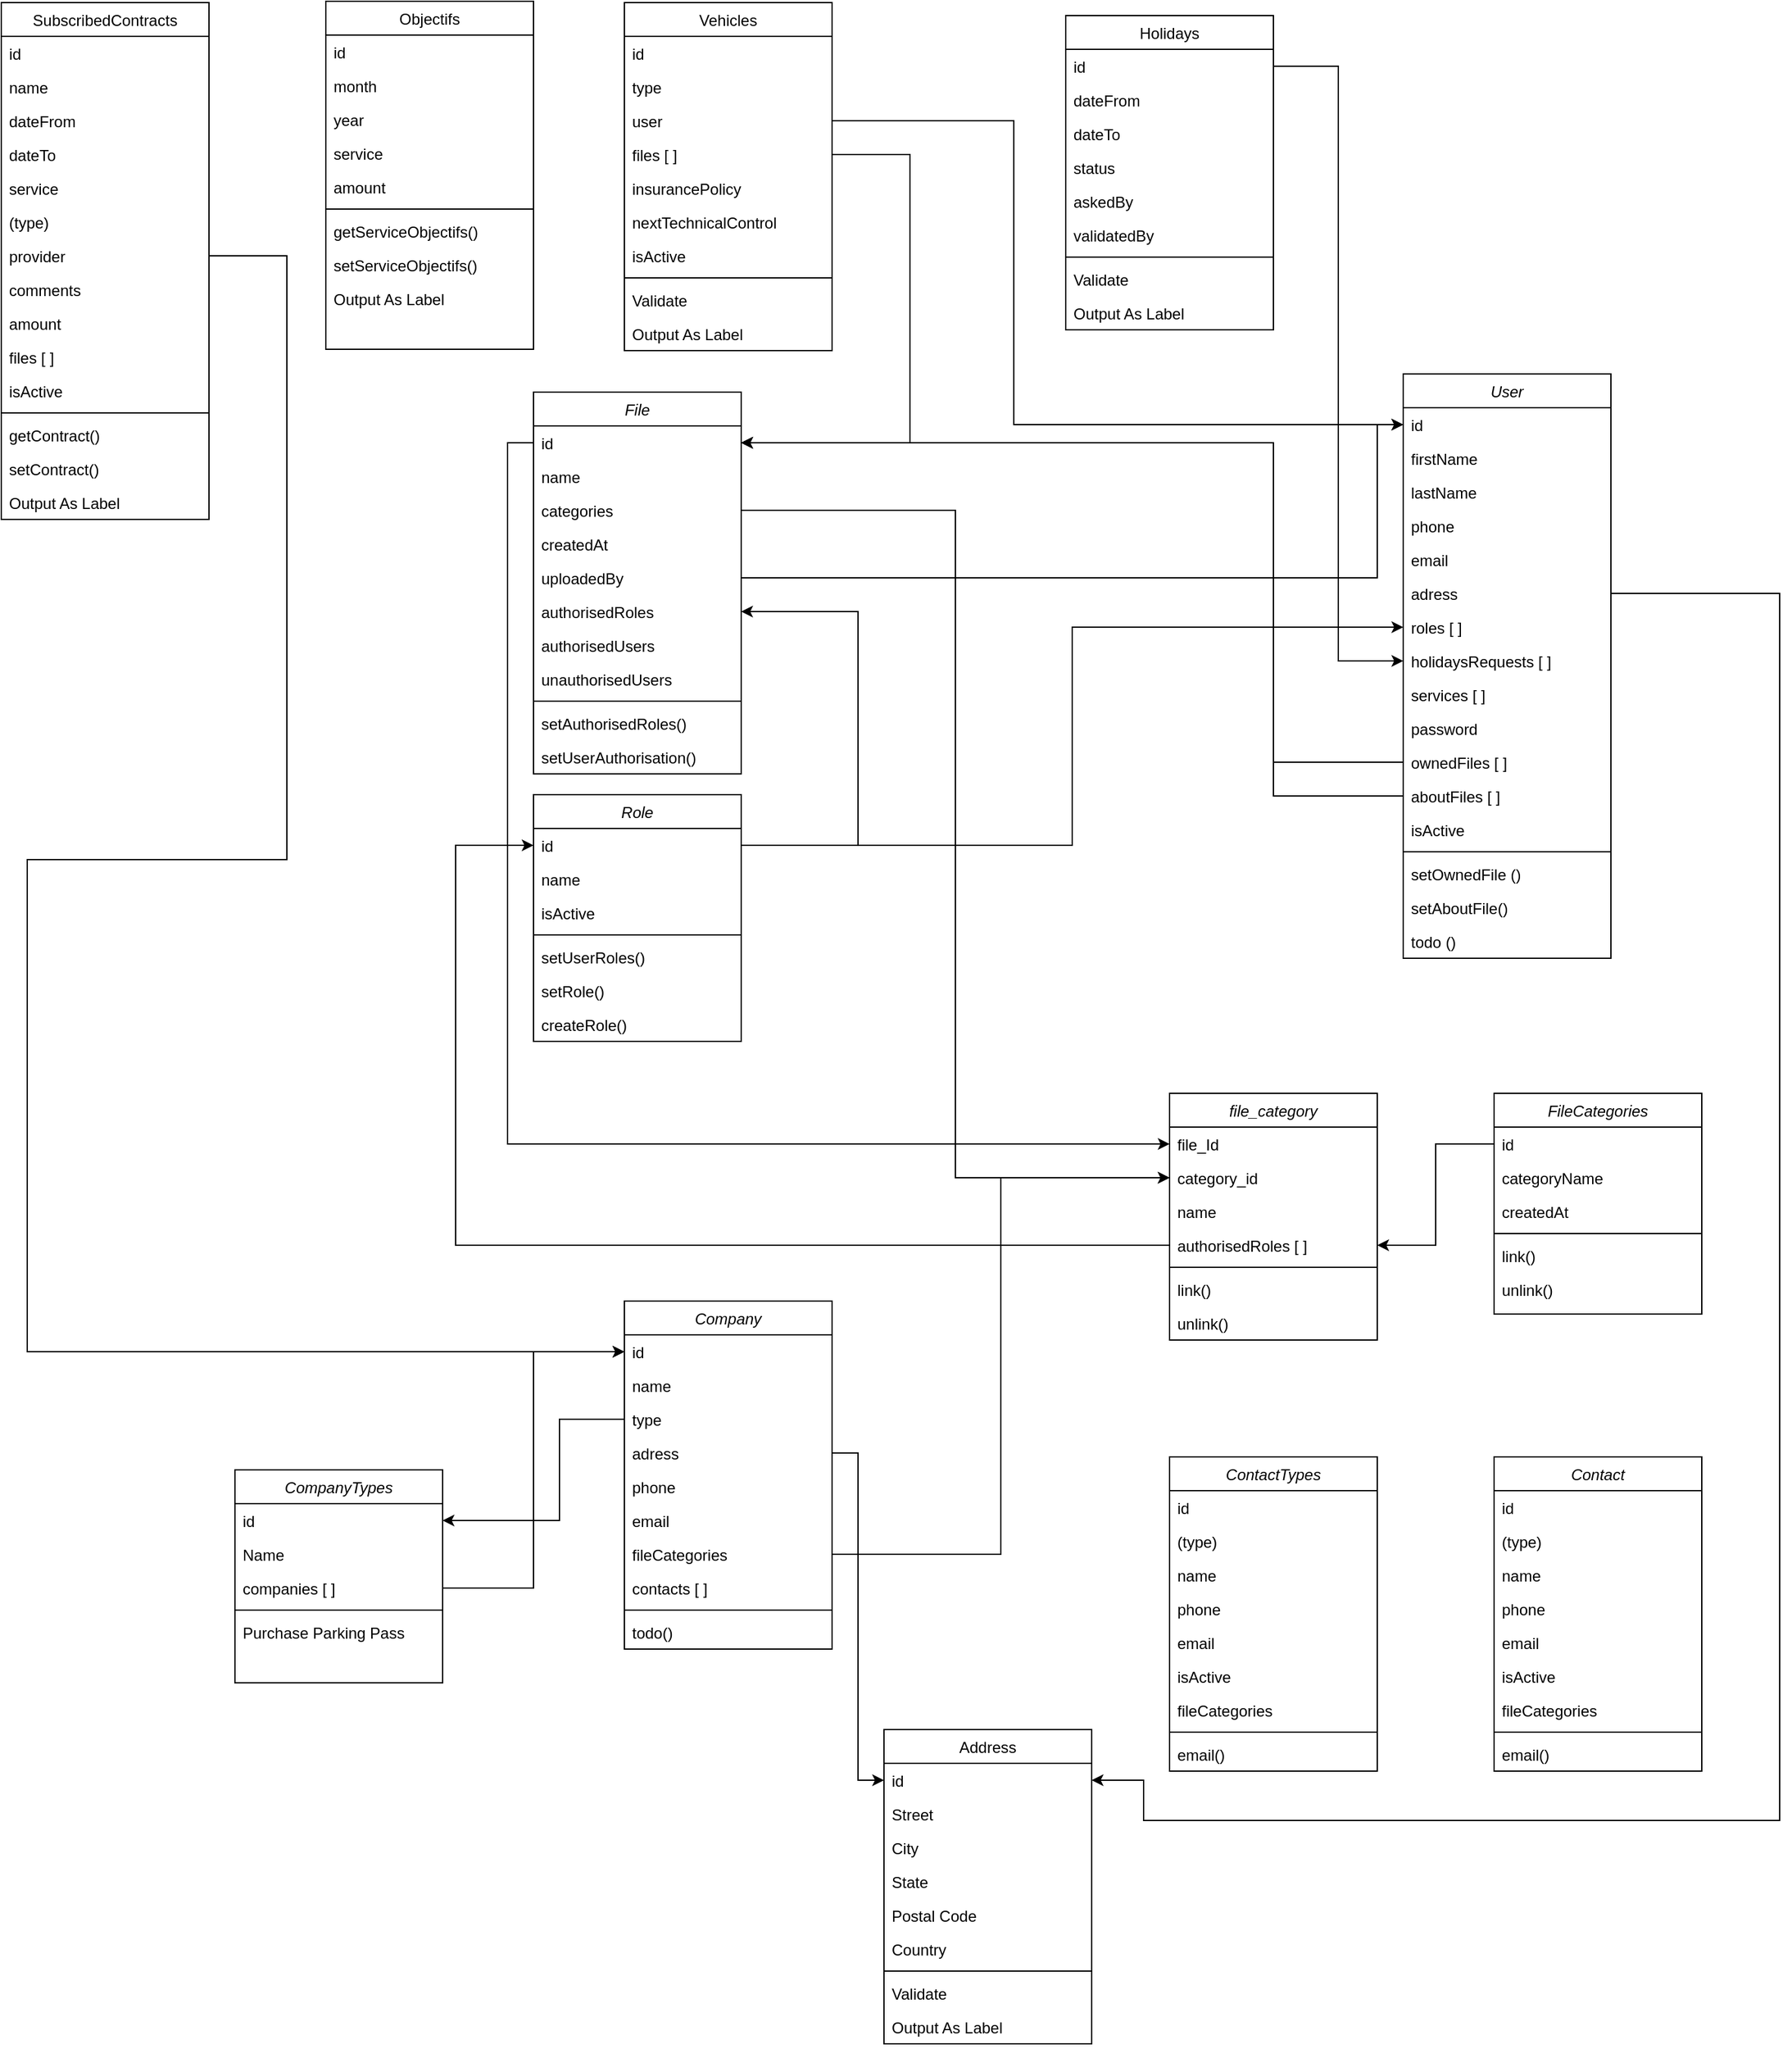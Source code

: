 <mxfile version="22.0.7" type="github">
  <diagram id="C5RBs43oDa-KdzZeNtuy" name="Page-1">
    <mxGraphModel dx="3055" dy="1691" grid="1" gridSize="10" guides="1" tooltips="1" connect="1" arrows="1" fold="1" page="1" pageScale="1" pageWidth="1169" pageHeight="827" math="0" shadow="0">
      <root>
        <mxCell id="WIyWlLk6GJQsqaUBKTNV-0" />
        <mxCell id="WIyWlLk6GJQsqaUBKTNV-1" parent="WIyWlLk6GJQsqaUBKTNV-0" />
        <mxCell id="zkfFHV4jXpPFQw0GAbJ--0" value="User" style="swimlane;fontStyle=2;align=center;verticalAlign=top;childLayout=stackLayout;horizontal=1;startSize=26;horizontalStack=0;resizeParent=1;resizeLast=0;collapsible=1;marginBottom=0;rounded=0;shadow=0;strokeWidth=1;" parent="WIyWlLk6GJQsqaUBKTNV-1" vertex="1">
          <mxGeometry x="400" y="-86" width="160" height="450" as="geometry">
            <mxRectangle x="30" y="80" width="160" height="26" as="alternateBounds" />
          </mxGeometry>
        </mxCell>
        <mxCell id="zkfFHV4jXpPFQw0GAbJ--1" value="id" style="text;align=left;verticalAlign=top;spacingLeft=4;spacingRight=4;overflow=hidden;rotatable=0;points=[[0,0.5],[1,0.5]];portConstraint=eastwest;" parent="zkfFHV4jXpPFQw0GAbJ--0" vertex="1">
          <mxGeometry y="26" width="160" height="26" as="geometry" />
        </mxCell>
        <mxCell id="bt6HWWb-2NyYvYoBP2f3-14" value="firstName" style="text;align=left;verticalAlign=top;spacingLeft=4;spacingRight=4;overflow=hidden;rotatable=0;points=[[0,0.5],[1,0.5]];portConstraint=eastwest;" vertex="1" parent="zkfFHV4jXpPFQw0GAbJ--0">
          <mxGeometry y="52" width="160" height="26" as="geometry" />
        </mxCell>
        <mxCell id="bt6HWWb-2NyYvYoBP2f3-2" value="lastName" style="text;align=left;verticalAlign=top;spacingLeft=4;spacingRight=4;overflow=hidden;rotatable=0;points=[[0,0.5],[1,0.5]];portConstraint=eastwest;" vertex="1" parent="zkfFHV4jXpPFQw0GAbJ--0">
          <mxGeometry y="78" width="160" height="26" as="geometry" />
        </mxCell>
        <mxCell id="zkfFHV4jXpPFQw0GAbJ--2" value="phone" style="text;align=left;verticalAlign=top;spacingLeft=4;spacingRight=4;overflow=hidden;rotatable=0;points=[[0,0.5],[1,0.5]];portConstraint=eastwest;rounded=0;shadow=0;html=0;" parent="zkfFHV4jXpPFQw0GAbJ--0" vertex="1">
          <mxGeometry y="104" width="160" height="26" as="geometry" />
        </mxCell>
        <mxCell id="zkfFHV4jXpPFQw0GAbJ--3" value="email" style="text;align=left;verticalAlign=top;spacingLeft=4;spacingRight=4;overflow=hidden;rotatable=0;points=[[0,0.5],[1,0.5]];portConstraint=eastwest;rounded=0;shadow=0;html=0;" parent="zkfFHV4jXpPFQw0GAbJ--0" vertex="1">
          <mxGeometry y="130" width="160" height="26" as="geometry" />
        </mxCell>
        <mxCell id="bt6HWWb-2NyYvYoBP2f3-5" value="adress" style="text;align=left;verticalAlign=top;spacingLeft=4;spacingRight=4;overflow=hidden;rotatable=0;points=[[0,0.5],[1,0.5]];portConstraint=eastwest;rounded=0;shadow=0;html=0;" vertex="1" parent="zkfFHV4jXpPFQw0GAbJ--0">
          <mxGeometry y="156" width="160" height="26" as="geometry" />
        </mxCell>
        <mxCell id="bt6HWWb-2NyYvYoBP2f3-1" value="roles [ ]" style="text;align=left;verticalAlign=top;spacingLeft=4;spacingRight=4;overflow=hidden;rotatable=0;points=[[0,0.5],[1,0.5]];portConstraint=eastwest;rounded=0;shadow=0;html=0;" vertex="1" parent="zkfFHV4jXpPFQw0GAbJ--0">
          <mxGeometry y="182" width="160" height="26" as="geometry" />
        </mxCell>
        <mxCell id="bt6HWWb-2NyYvYoBP2f3-41" value="holidaysRequests [ ]" style="text;align=left;verticalAlign=top;spacingLeft=4;spacingRight=4;overflow=hidden;rotatable=0;points=[[0,0.5],[1,0.5]];portConstraint=eastwest;rounded=0;shadow=0;html=0;" vertex="1" parent="zkfFHV4jXpPFQw0GAbJ--0">
          <mxGeometry y="208" width="160" height="26" as="geometry" />
        </mxCell>
        <mxCell id="bt6HWWb-2NyYvYoBP2f3-8" value="services [ ]" style="text;align=left;verticalAlign=top;spacingLeft=4;spacingRight=4;overflow=hidden;rotatable=0;points=[[0,0.5],[1,0.5]];portConstraint=eastwest;rounded=0;shadow=0;html=0;" vertex="1" parent="zkfFHV4jXpPFQw0GAbJ--0">
          <mxGeometry y="234" width="160" height="26" as="geometry" />
        </mxCell>
        <mxCell id="bt6HWWb-2NyYvYoBP2f3-3" value="password" style="text;align=left;verticalAlign=top;spacingLeft=4;spacingRight=4;overflow=hidden;rotatable=0;points=[[0,0.5],[1,0.5]];portConstraint=eastwest;rounded=0;shadow=0;html=0;" vertex="1" parent="zkfFHV4jXpPFQw0GAbJ--0">
          <mxGeometry y="260" width="160" height="26" as="geometry" />
        </mxCell>
        <mxCell id="bt6HWWb-2NyYvYoBP2f3-4" value="ownedFiles [ ]" style="text;align=left;verticalAlign=top;spacingLeft=4;spacingRight=4;overflow=hidden;rotatable=0;points=[[0,0.5],[1,0.5]];portConstraint=eastwest;rounded=0;shadow=0;html=0;" vertex="1" parent="zkfFHV4jXpPFQw0GAbJ--0">
          <mxGeometry y="286" width="160" height="26" as="geometry" />
        </mxCell>
        <mxCell id="bt6HWWb-2NyYvYoBP2f3-58" value="aboutFiles [ ]" style="text;align=left;verticalAlign=top;spacingLeft=4;spacingRight=4;overflow=hidden;rotatable=0;points=[[0,0.5],[1,0.5]];portConstraint=eastwest;rounded=0;shadow=0;html=0;" vertex="1" parent="zkfFHV4jXpPFQw0GAbJ--0">
          <mxGeometry y="312" width="160" height="26" as="geometry" />
        </mxCell>
        <mxCell id="bt6HWWb-2NyYvYoBP2f3-6" value="isActive" style="text;align=left;verticalAlign=top;spacingLeft=4;spacingRight=4;overflow=hidden;rotatable=0;points=[[0,0.5],[1,0.5]];portConstraint=eastwest;rounded=0;shadow=0;html=0;" vertex="1" parent="zkfFHV4jXpPFQw0GAbJ--0">
          <mxGeometry y="338" width="160" height="26" as="geometry" />
        </mxCell>
        <mxCell id="zkfFHV4jXpPFQw0GAbJ--4" value="" style="line;html=1;strokeWidth=1;align=left;verticalAlign=middle;spacingTop=-1;spacingLeft=3;spacingRight=3;rotatable=0;labelPosition=right;points=[];portConstraint=eastwest;" parent="zkfFHV4jXpPFQw0GAbJ--0" vertex="1">
          <mxGeometry y="364" width="160" height="8" as="geometry" />
        </mxCell>
        <mxCell id="zkfFHV4jXpPFQw0GAbJ--5" value="setOwnedFile ()" style="text;align=left;verticalAlign=top;spacingLeft=4;spacingRight=4;overflow=hidden;rotatable=0;points=[[0,0.5],[1,0.5]];portConstraint=eastwest;" parent="zkfFHV4jXpPFQw0GAbJ--0" vertex="1">
          <mxGeometry y="372" width="160" height="26" as="geometry" />
        </mxCell>
        <mxCell id="bt6HWWb-2NyYvYoBP2f3-61" value="setAboutFile()" style="text;align=left;verticalAlign=top;spacingLeft=4;spacingRight=4;overflow=hidden;rotatable=0;points=[[0,0.5],[1,0.5]];portConstraint=eastwest;" vertex="1" parent="zkfFHV4jXpPFQw0GAbJ--0">
          <mxGeometry y="398" width="160" height="26" as="geometry" />
        </mxCell>
        <mxCell id="bt6HWWb-2NyYvYoBP2f3-60" value="todo ()" style="text;align=left;verticalAlign=top;spacingLeft=4;spacingRight=4;overflow=hidden;rotatable=0;points=[[0,0.5],[1,0.5]];portConstraint=eastwest;" vertex="1" parent="zkfFHV4jXpPFQw0GAbJ--0">
          <mxGeometry y="424" width="160" height="26" as="geometry" />
        </mxCell>
        <mxCell id="zkfFHV4jXpPFQw0GAbJ--17" value="Address" style="swimlane;fontStyle=0;align=center;verticalAlign=top;childLayout=stackLayout;horizontal=1;startSize=26;horizontalStack=0;resizeParent=1;resizeLast=0;collapsible=1;marginBottom=0;rounded=0;shadow=0;strokeWidth=1;" parent="WIyWlLk6GJQsqaUBKTNV-1" vertex="1">
          <mxGeometry y="958" width="160" height="242" as="geometry">
            <mxRectangle x="550" y="140" width="160" height="26" as="alternateBounds" />
          </mxGeometry>
        </mxCell>
        <mxCell id="zkfFHV4jXpPFQw0GAbJ--18" value="id" style="text;align=left;verticalAlign=top;spacingLeft=4;spacingRight=4;overflow=hidden;rotatable=0;points=[[0,0.5],[1,0.5]];portConstraint=eastwest;" parent="zkfFHV4jXpPFQw0GAbJ--17" vertex="1">
          <mxGeometry y="26" width="160" height="26" as="geometry" />
        </mxCell>
        <mxCell id="bt6HWWb-2NyYvYoBP2f3-122" value="Street" style="text;align=left;verticalAlign=top;spacingLeft=4;spacingRight=4;overflow=hidden;rotatable=0;points=[[0,0.5],[1,0.5]];portConstraint=eastwest;" vertex="1" parent="zkfFHV4jXpPFQw0GAbJ--17">
          <mxGeometry y="52" width="160" height="26" as="geometry" />
        </mxCell>
        <mxCell id="zkfFHV4jXpPFQw0GAbJ--19" value="City" style="text;align=left;verticalAlign=top;spacingLeft=4;spacingRight=4;overflow=hidden;rotatable=0;points=[[0,0.5],[1,0.5]];portConstraint=eastwest;rounded=0;shadow=0;html=0;" parent="zkfFHV4jXpPFQw0GAbJ--17" vertex="1">
          <mxGeometry y="78" width="160" height="26" as="geometry" />
        </mxCell>
        <mxCell id="zkfFHV4jXpPFQw0GAbJ--20" value="State" style="text;align=left;verticalAlign=top;spacingLeft=4;spacingRight=4;overflow=hidden;rotatable=0;points=[[0,0.5],[1,0.5]];portConstraint=eastwest;rounded=0;shadow=0;html=0;" parent="zkfFHV4jXpPFQw0GAbJ--17" vertex="1">
          <mxGeometry y="104" width="160" height="26" as="geometry" />
        </mxCell>
        <mxCell id="zkfFHV4jXpPFQw0GAbJ--21" value="Postal Code" style="text;align=left;verticalAlign=top;spacingLeft=4;spacingRight=4;overflow=hidden;rotatable=0;points=[[0,0.5],[1,0.5]];portConstraint=eastwest;rounded=0;shadow=0;html=0;" parent="zkfFHV4jXpPFQw0GAbJ--17" vertex="1">
          <mxGeometry y="130" width="160" height="26" as="geometry" />
        </mxCell>
        <mxCell id="zkfFHV4jXpPFQw0GAbJ--22" value="Country" style="text;align=left;verticalAlign=top;spacingLeft=4;spacingRight=4;overflow=hidden;rotatable=0;points=[[0,0.5],[1,0.5]];portConstraint=eastwest;rounded=0;shadow=0;html=0;" parent="zkfFHV4jXpPFQw0GAbJ--17" vertex="1">
          <mxGeometry y="156" width="160" height="26" as="geometry" />
        </mxCell>
        <mxCell id="zkfFHV4jXpPFQw0GAbJ--23" value="" style="line;html=1;strokeWidth=1;align=left;verticalAlign=middle;spacingTop=-1;spacingLeft=3;spacingRight=3;rotatable=0;labelPosition=right;points=[];portConstraint=eastwest;" parent="zkfFHV4jXpPFQw0GAbJ--17" vertex="1">
          <mxGeometry y="182" width="160" height="8" as="geometry" />
        </mxCell>
        <mxCell id="zkfFHV4jXpPFQw0GAbJ--24" value="Validate" style="text;align=left;verticalAlign=top;spacingLeft=4;spacingRight=4;overflow=hidden;rotatable=0;points=[[0,0.5],[1,0.5]];portConstraint=eastwest;" parent="zkfFHV4jXpPFQw0GAbJ--17" vertex="1">
          <mxGeometry y="190" width="160" height="26" as="geometry" />
        </mxCell>
        <mxCell id="zkfFHV4jXpPFQw0GAbJ--25" value="Output As Label" style="text;align=left;verticalAlign=top;spacingLeft=4;spacingRight=4;overflow=hidden;rotatable=0;points=[[0,0.5],[1,0.5]];portConstraint=eastwest;" parent="zkfFHV4jXpPFQw0GAbJ--17" vertex="1">
          <mxGeometry y="216" width="160" height="26" as="geometry" />
        </mxCell>
        <mxCell id="psPxqdlFrtn40TjkbbIO-0" value="Contact" style="swimlane;fontStyle=2;align=center;verticalAlign=top;childLayout=stackLayout;horizontal=1;startSize=26;horizontalStack=0;resizeParent=1;resizeLast=0;collapsible=1;marginBottom=0;rounded=0;shadow=0;strokeWidth=1;" parent="WIyWlLk6GJQsqaUBKTNV-1" vertex="1">
          <mxGeometry x="470" y="748" width="160" height="242" as="geometry">
            <mxRectangle x="230" y="140" width="160" height="26" as="alternateBounds" />
          </mxGeometry>
        </mxCell>
        <mxCell id="bt6HWWb-2NyYvYoBP2f3-28" value="id" style="text;align=left;verticalAlign=top;spacingLeft=4;spacingRight=4;overflow=hidden;rotatable=0;points=[[0,0.5],[1,0.5]];portConstraint=eastwest;" vertex="1" parent="psPxqdlFrtn40TjkbbIO-0">
          <mxGeometry y="26" width="160" height="26" as="geometry" />
        </mxCell>
        <mxCell id="bt6HWWb-2NyYvYoBP2f3-26" value="(type)" style="text;align=left;verticalAlign=top;spacingLeft=4;spacingRight=4;overflow=hidden;rotatable=0;points=[[0,0.5],[1,0.5]];portConstraint=eastwest;" vertex="1" parent="psPxqdlFrtn40TjkbbIO-0">
          <mxGeometry y="52" width="160" height="26" as="geometry" />
        </mxCell>
        <mxCell id="psPxqdlFrtn40TjkbbIO-1" value="name" style="text;align=left;verticalAlign=top;spacingLeft=4;spacingRight=4;overflow=hidden;rotatable=0;points=[[0,0.5],[1,0.5]];portConstraint=eastwest;" parent="psPxqdlFrtn40TjkbbIO-0" vertex="1">
          <mxGeometry y="78" width="160" height="26" as="geometry" />
        </mxCell>
        <mxCell id="psPxqdlFrtn40TjkbbIO-2" value="phone" style="text;align=left;verticalAlign=top;spacingLeft=4;spacingRight=4;overflow=hidden;rotatable=0;points=[[0,0.5],[1,0.5]];portConstraint=eastwest;rounded=0;shadow=0;html=0;" parent="psPxqdlFrtn40TjkbbIO-0" vertex="1">
          <mxGeometry y="104" width="160" height="26" as="geometry" />
        </mxCell>
        <mxCell id="psPxqdlFrtn40TjkbbIO-3" value="email" style="text;align=left;verticalAlign=top;spacingLeft=4;spacingRight=4;overflow=hidden;rotatable=0;points=[[0,0.5],[1,0.5]];portConstraint=eastwest;rounded=0;shadow=0;html=0;" parent="psPxqdlFrtn40TjkbbIO-0" vertex="1">
          <mxGeometry y="130" width="160" height="26" as="geometry" />
        </mxCell>
        <mxCell id="bt6HWWb-2NyYvYoBP2f3-27" value="isActive" style="text;align=left;verticalAlign=top;spacingLeft=4;spacingRight=4;overflow=hidden;rotatable=0;points=[[0,0.5],[1,0.5]];portConstraint=eastwest;rounded=0;shadow=0;html=0;" vertex="1" parent="psPxqdlFrtn40TjkbbIO-0">
          <mxGeometry y="156" width="160" height="26" as="geometry" />
        </mxCell>
        <mxCell id="bt6HWWb-2NyYvYoBP2f3-31" value="fileCategories" style="text;align=left;verticalAlign=top;spacingLeft=4;spacingRight=4;overflow=hidden;rotatable=0;points=[[0,0.5],[1,0.5]];portConstraint=eastwest;rounded=0;shadow=0;html=0;" vertex="1" parent="psPxqdlFrtn40TjkbbIO-0">
          <mxGeometry y="182" width="160" height="26" as="geometry" />
        </mxCell>
        <mxCell id="psPxqdlFrtn40TjkbbIO-4" value="" style="line;html=1;strokeWidth=1;align=left;verticalAlign=middle;spacingTop=-1;spacingLeft=3;spacingRight=3;rotatable=0;labelPosition=right;points=[];portConstraint=eastwest;" parent="psPxqdlFrtn40TjkbbIO-0" vertex="1">
          <mxGeometry y="208" width="160" height="8" as="geometry" />
        </mxCell>
        <mxCell id="psPxqdlFrtn40TjkbbIO-5" value="email()" style="text;align=left;verticalAlign=top;spacingLeft=4;spacingRight=4;overflow=hidden;rotatable=0;points=[[0,0.5],[1,0.5]];portConstraint=eastwest;" parent="psPxqdlFrtn40TjkbbIO-0" vertex="1">
          <mxGeometry y="216" width="160" height="26" as="geometry" />
        </mxCell>
        <mxCell id="psPxqdlFrtn40TjkbbIO-6" value="Company" style="swimlane;fontStyle=2;align=center;verticalAlign=top;childLayout=stackLayout;horizontal=1;startSize=26;horizontalStack=0;resizeParent=1;resizeLast=0;collapsible=1;marginBottom=0;rounded=0;shadow=0;strokeWidth=1;" parent="WIyWlLk6GJQsqaUBKTNV-1" vertex="1">
          <mxGeometry x="-200" y="628" width="160" height="268" as="geometry">
            <mxRectangle x="230" y="140" width="160" height="26" as="alternateBounds" />
          </mxGeometry>
        </mxCell>
        <mxCell id="psPxqdlFrtn40TjkbbIO-7" value="id" style="text;align=left;verticalAlign=top;spacingLeft=4;spacingRight=4;overflow=hidden;rotatable=0;points=[[0,0.5],[1,0.5]];portConstraint=eastwest;" parent="psPxqdlFrtn40TjkbbIO-6" vertex="1">
          <mxGeometry y="26" width="160" height="26" as="geometry" />
        </mxCell>
        <mxCell id="psPxqdlFrtn40TjkbbIO-19" value="name" style="text;align=left;verticalAlign=top;spacingLeft=4;spacingRight=4;overflow=hidden;rotatable=0;points=[[0,0.5],[1,0.5]];portConstraint=eastwest;" parent="psPxqdlFrtn40TjkbbIO-6" vertex="1">
          <mxGeometry y="52" width="160" height="26" as="geometry" />
        </mxCell>
        <mxCell id="psPxqdlFrtn40TjkbbIO-18" value="type" style="text;align=left;verticalAlign=top;spacingLeft=4;spacingRight=4;overflow=hidden;rotatable=0;points=[[0,0.5],[1,0.5]];portConstraint=eastwest;" parent="psPxqdlFrtn40TjkbbIO-6" vertex="1">
          <mxGeometry y="78" width="160" height="26" as="geometry" />
        </mxCell>
        <mxCell id="bt6HWWb-2NyYvYoBP2f3-29" value="adress" style="text;align=left;verticalAlign=top;spacingLeft=4;spacingRight=4;overflow=hidden;rotatable=0;points=[[0,0.5],[1,0.5]];portConstraint=eastwest;rounded=0;shadow=0;html=0;" vertex="1" parent="psPxqdlFrtn40TjkbbIO-6">
          <mxGeometry y="104" width="160" height="26" as="geometry" />
        </mxCell>
        <mxCell id="psPxqdlFrtn40TjkbbIO-8" value="phone" style="text;align=left;verticalAlign=top;spacingLeft=4;spacingRight=4;overflow=hidden;rotatable=0;points=[[0,0.5],[1,0.5]];portConstraint=eastwest;rounded=0;shadow=0;html=0;" parent="psPxqdlFrtn40TjkbbIO-6" vertex="1">
          <mxGeometry y="130" width="160" height="26" as="geometry" />
        </mxCell>
        <mxCell id="bt6HWWb-2NyYvYoBP2f3-120" value="email" style="text;align=left;verticalAlign=top;spacingLeft=4;spacingRight=4;overflow=hidden;rotatable=0;points=[[0,0.5],[1,0.5]];portConstraint=eastwest;rounded=0;shadow=0;html=0;" vertex="1" parent="psPxqdlFrtn40TjkbbIO-6">
          <mxGeometry y="156" width="160" height="26" as="geometry" />
        </mxCell>
        <mxCell id="bt6HWWb-2NyYvYoBP2f3-25" value="fileCategories" style="text;align=left;verticalAlign=top;spacingLeft=4;spacingRight=4;overflow=hidden;rotatable=0;points=[[0,0.5],[1,0.5]];portConstraint=eastwest;rounded=0;shadow=0;html=0;" vertex="1" parent="psPxqdlFrtn40TjkbbIO-6">
          <mxGeometry y="182" width="160" height="26" as="geometry" />
        </mxCell>
        <mxCell id="psPxqdlFrtn40TjkbbIO-9" value="contacts [ ]" style="text;align=left;verticalAlign=top;spacingLeft=4;spacingRight=4;overflow=hidden;rotatable=0;points=[[0,0.5],[1,0.5]];portConstraint=eastwest;rounded=0;shadow=0;html=0;" parent="psPxqdlFrtn40TjkbbIO-6" vertex="1">
          <mxGeometry y="208" width="160" height="26" as="geometry" />
        </mxCell>
        <mxCell id="psPxqdlFrtn40TjkbbIO-10" value="" style="line;html=1;strokeWidth=1;align=left;verticalAlign=middle;spacingTop=-1;spacingLeft=3;spacingRight=3;rotatable=0;labelPosition=right;points=[];portConstraint=eastwest;" parent="psPxqdlFrtn40TjkbbIO-6" vertex="1">
          <mxGeometry y="234" width="160" height="8" as="geometry" />
        </mxCell>
        <mxCell id="psPxqdlFrtn40TjkbbIO-11" value="todo()" style="text;align=left;verticalAlign=top;spacingLeft=4;spacingRight=4;overflow=hidden;rotatable=0;points=[[0,0.5],[1,0.5]];portConstraint=eastwest;" parent="psPxqdlFrtn40TjkbbIO-6" vertex="1">
          <mxGeometry y="242" width="160" height="26" as="geometry" />
        </mxCell>
        <mxCell id="psPxqdlFrtn40TjkbbIO-12" value="CompanyTypes" style="swimlane;fontStyle=2;align=center;verticalAlign=top;childLayout=stackLayout;horizontal=1;startSize=26;horizontalStack=0;resizeParent=1;resizeLast=0;collapsible=1;marginBottom=0;rounded=0;shadow=0;strokeWidth=1;" parent="WIyWlLk6GJQsqaUBKTNV-1" vertex="1">
          <mxGeometry x="-500" y="758" width="160" height="164" as="geometry">
            <mxRectangle x="230" y="140" width="160" height="26" as="alternateBounds" />
          </mxGeometry>
        </mxCell>
        <mxCell id="psPxqdlFrtn40TjkbbIO-20" value="id" style="text;align=left;verticalAlign=top;spacingLeft=4;spacingRight=4;overflow=hidden;rotatable=0;points=[[0,0.5],[1,0.5]];portConstraint=eastwest;" parent="psPxqdlFrtn40TjkbbIO-12" vertex="1">
          <mxGeometry y="26" width="160" height="26" as="geometry" />
        </mxCell>
        <mxCell id="psPxqdlFrtn40TjkbbIO-13" value="Name" style="text;align=left;verticalAlign=top;spacingLeft=4;spacingRight=4;overflow=hidden;rotatable=0;points=[[0,0.5],[1,0.5]];portConstraint=eastwest;" parent="psPxqdlFrtn40TjkbbIO-12" vertex="1">
          <mxGeometry y="52" width="160" height="26" as="geometry" />
        </mxCell>
        <mxCell id="psPxqdlFrtn40TjkbbIO-14" value="companies [ ]" style="text;align=left;verticalAlign=top;spacingLeft=4;spacingRight=4;overflow=hidden;rotatable=0;points=[[0,0.5],[1,0.5]];portConstraint=eastwest;rounded=0;shadow=0;html=0;" parent="psPxqdlFrtn40TjkbbIO-12" vertex="1">
          <mxGeometry y="78" width="160" height="26" as="geometry" />
        </mxCell>
        <mxCell id="psPxqdlFrtn40TjkbbIO-16" value="" style="line;html=1;strokeWidth=1;align=left;verticalAlign=middle;spacingTop=-1;spacingLeft=3;spacingRight=3;rotatable=0;labelPosition=right;points=[];portConstraint=eastwest;" parent="psPxqdlFrtn40TjkbbIO-12" vertex="1">
          <mxGeometry y="104" width="160" height="8" as="geometry" />
        </mxCell>
        <mxCell id="psPxqdlFrtn40TjkbbIO-17" value="Purchase Parking Pass" style="text;align=left;verticalAlign=top;spacingLeft=4;spacingRight=4;overflow=hidden;rotatable=0;points=[[0,0.5],[1,0.5]];portConstraint=eastwest;" parent="psPxqdlFrtn40TjkbbIO-12" vertex="1">
          <mxGeometry y="112" width="160" height="26" as="geometry" />
        </mxCell>
        <mxCell id="psPxqdlFrtn40TjkbbIO-22" value="File" style="swimlane;fontStyle=2;align=center;verticalAlign=top;childLayout=stackLayout;horizontal=1;startSize=26;horizontalStack=0;resizeParent=1;resizeLast=0;collapsible=1;marginBottom=0;rounded=0;shadow=0;strokeWidth=1;" parent="WIyWlLk6GJQsqaUBKTNV-1" vertex="1">
          <mxGeometry x="-270" y="-72" width="160" height="294" as="geometry">
            <mxRectangle x="230" y="140" width="160" height="26" as="alternateBounds" />
          </mxGeometry>
        </mxCell>
        <mxCell id="psPxqdlFrtn40TjkbbIO-23" value="id" style="text;align=left;verticalAlign=top;spacingLeft=4;spacingRight=4;overflow=hidden;rotatable=0;points=[[0,0.5],[1,0.5]];portConstraint=eastwest;" parent="psPxqdlFrtn40TjkbbIO-22" vertex="1">
          <mxGeometry y="26" width="160" height="26" as="geometry" />
        </mxCell>
        <mxCell id="psPxqdlFrtn40TjkbbIO-28" value="name" style="text;align=left;verticalAlign=top;spacingLeft=4;spacingRight=4;overflow=hidden;rotatable=0;points=[[0,0.5],[1,0.5]];portConstraint=eastwest;" parent="psPxqdlFrtn40TjkbbIO-22" vertex="1">
          <mxGeometry y="52" width="160" height="26" as="geometry" />
        </mxCell>
        <mxCell id="psPxqdlFrtn40TjkbbIO-24" value="categories" style="text;align=left;verticalAlign=top;spacingLeft=4;spacingRight=4;overflow=hidden;rotatable=0;points=[[0,0.5],[1,0.5]];portConstraint=eastwest;rounded=0;shadow=0;html=0;" parent="psPxqdlFrtn40TjkbbIO-22" vertex="1">
          <mxGeometry y="78" width="160" height="26" as="geometry" />
        </mxCell>
        <mxCell id="psPxqdlFrtn40TjkbbIO-29" value="createdAt" style="text;align=left;verticalAlign=top;spacingLeft=4;spacingRight=4;overflow=hidden;rotatable=0;points=[[0,0.5],[1,0.5]];portConstraint=eastwest;rounded=0;shadow=0;html=0;" parent="psPxqdlFrtn40TjkbbIO-22" vertex="1">
          <mxGeometry y="104" width="160" height="26" as="geometry" />
        </mxCell>
        <mxCell id="psPxqdlFrtn40TjkbbIO-25" value="uploadedBy" style="text;align=left;verticalAlign=top;spacingLeft=4;spacingRight=4;overflow=hidden;rotatable=0;points=[[0,0.5],[1,0.5]];portConstraint=eastwest;rounded=0;shadow=0;html=0;" parent="psPxqdlFrtn40TjkbbIO-22" vertex="1">
          <mxGeometry y="130" width="160" height="26" as="geometry" />
        </mxCell>
        <mxCell id="bt6HWWb-2NyYvYoBP2f3-0" value="authorisedRoles" style="text;align=left;verticalAlign=top;spacingLeft=4;spacingRight=4;overflow=hidden;rotatable=0;points=[[0,0.5],[1,0.5]];portConstraint=eastwest;rounded=0;shadow=0;html=0;" vertex="1" parent="psPxqdlFrtn40TjkbbIO-22">
          <mxGeometry y="156" width="160" height="26" as="geometry" />
        </mxCell>
        <mxCell id="bt6HWWb-2NyYvYoBP2f3-7" value="authorisedUsers" style="text;align=left;verticalAlign=top;spacingLeft=4;spacingRight=4;overflow=hidden;rotatable=0;points=[[0,0.5],[1,0.5]];portConstraint=eastwest;rounded=0;shadow=0;html=0;" vertex="1" parent="psPxqdlFrtn40TjkbbIO-22">
          <mxGeometry y="182" width="160" height="26" as="geometry" />
        </mxCell>
        <mxCell id="bt6HWWb-2NyYvYoBP2f3-102" value="unauthorisedUsers" style="text;align=left;verticalAlign=top;spacingLeft=4;spacingRight=4;overflow=hidden;rotatable=0;points=[[0,0.5],[1,0.5]];portConstraint=eastwest;rounded=0;shadow=0;html=0;" vertex="1" parent="psPxqdlFrtn40TjkbbIO-22">
          <mxGeometry y="208" width="160" height="26" as="geometry" />
        </mxCell>
        <mxCell id="psPxqdlFrtn40TjkbbIO-26" value="" style="line;html=1;strokeWidth=1;align=left;verticalAlign=middle;spacingTop=-1;spacingLeft=3;spacingRight=3;rotatable=0;labelPosition=right;points=[];portConstraint=eastwest;" parent="psPxqdlFrtn40TjkbbIO-22" vertex="1">
          <mxGeometry y="234" width="160" height="8" as="geometry" />
        </mxCell>
        <mxCell id="bt6HWWb-2NyYvYoBP2f3-44" value="setAuthorisedRoles()" style="text;align=left;verticalAlign=top;spacingLeft=4;spacingRight=4;overflow=hidden;rotatable=0;points=[[0,0.5],[1,0.5]];portConstraint=eastwest;" vertex="1" parent="psPxqdlFrtn40TjkbbIO-22">
          <mxGeometry y="242" width="160" height="26" as="geometry" />
        </mxCell>
        <mxCell id="bt6HWWb-2NyYvYoBP2f3-119" value="setUserAuthorisation()" style="text;align=left;verticalAlign=top;spacingLeft=4;spacingRight=4;overflow=hidden;rotatable=0;points=[[0,0.5],[1,0.5]];portConstraint=eastwest;" vertex="1" parent="psPxqdlFrtn40TjkbbIO-22">
          <mxGeometry y="268" width="160" height="26" as="geometry" />
        </mxCell>
        <mxCell id="psPxqdlFrtn40TjkbbIO-30" value="FileCategories" style="swimlane;fontStyle=2;align=center;verticalAlign=top;childLayout=stackLayout;horizontal=1;startSize=26;horizontalStack=0;resizeParent=1;resizeLast=0;collapsible=1;marginBottom=0;rounded=0;shadow=0;strokeWidth=1;" parent="WIyWlLk6GJQsqaUBKTNV-1" vertex="1">
          <mxGeometry x="470" y="468" width="160" height="170" as="geometry">
            <mxRectangle x="230" y="140" width="160" height="26" as="alternateBounds" />
          </mxGeometry>
        </mxCell>
        <mxCell id="psPxqdlFrtn40TjkbbIO-31" value="id" style="text;align=left;verticalAlign=top;spacingLeft=4;spacingRight=4;overflow=hidden;rotatable=0;points=[[0,0.5],[1,0.5]];portConstraint=eastwest;" parent="psPxqdlFrtn40TjkbbIO-30" vertex="1">
          <mxGeometry y="26" width="160" height="26" as="geometry" />
        </mxCell>
        <mxCell id="psPxqdlFrtn40TjkbbIO-32" value="categoryName" style="text;align=left;verticalAlign=top;spacingLeft=4;spacingRight=4;overflow=hidden;rotatable=0;points=[[0,0.5],[1,0.5]];portConstraint=eastwest;" parent="psPxqdlFrtn40TjkbbIO-30" vertex="1">
          <mxGeometry y="52" width="160" height="26" as="geometry" />
        </mxCell>
        <mxCell id="psPxqdlFrtn40TjkbbIO-34" value="createdAt" style="text;align=left;verticalAlign=top;spacingLeft=4;spacingRight=4;overflow=hidden;rotatable=0;points=[[0,0.5],[1,0.5]];portConstraint=eastwest;rounded=0;shadow=0;html=0;" parent="psPxqdlFrtn40TjkbbIO-30" vertex="1">
          <mxGeometry y="78" width="160" height="26" as="geometry" />
        </mxCell>
        <mxCell id="psPxqdlFrtn40TjkbbIO-36" value="" style="line;html=1;strokeWidth=1;align=left;verticalAlign=middle;spacingTop=-1;spacingLeft=3;spacingRight=3;rotatable=0;labelPosition=right;points=[];portConstraint=eastwest;" parent="psPxqdlFrtn40TjkbbIO-30" vertex="1">
          <mxGeometry y="104" width="160" height="8" as="geometry" />
        </mxCell>
        <mxCell id="bt6HWWb-2NyYvYoBP2f3-130" value="link()" style="text;align=left;verticalAlign=top;spacingLeft=4;spacingRight=4;overflow=hidden;rotatable=0;points=[[0,0.5],[1,0.5]];portConstraint=eastwest;" vertex="1" parent="psPxqdlFrtn40TjkbbIO-30">
          <mxGeometry y="112" width="160" height="26" as="geometry" />
        </mxCell>
        <mxCell id="bt6HWWb-2NyYvYoBP2f3-131" value="unlink()" style="text;align=left;verticalAlign=top;spacingLeft=4;spacingRight=4;overflow=hidden;rotatable=0;points=[[0,0.5],[1,0.5]];portConstraint=eastwest;" vertex="1" parent="psPxqdlFrtn40TjkbbIO-30">
          <mxGeometry y="138" width="160" height="26" as="geometry" />
        </mxCell>
        <mxCell id="psPxqdlFrtn40TjkbbIO-38" value="file_category" style="swimlane;fontStyle=2;align=center;verticalAlign=top;childLayout=stackLayout;horizontal=1;startSize=26;horizontalStack=0;resizeParent=1;resizeLast=0;collapsible=1;marginBottom=0;rounded=0;shadow=0;strokeWidth=1;" parent="WIyWlLk6GJQsqaUBKTNV-1" vertex="1">
          <mxGeometry x="220" y="468" width="160" height="190" as="geometry">
            <mxRectangle x="230" y="140" width="160" height="26" as="alternateBounds" />
          </mxGeometry>
        </mxCell>
        <mxCell id="psPxqdlFrtn40TjkbbIO-39" value="file_Id" style="text;align=left;verticalAlign=top;spacingLeft=4;spacingRight=4;overflow=hidden;rotatable=0;points=[[0,0.5],[1,0.5]];portConstraint=eastwest;" parent="psPxqdlFrtn40TjkbbIO-38" vertex="1">
          <mxGeometry y="26" width="160" height="26" as="geometry" />
        </mxCell>
        <mxCell id="bt6HWWb-2NyYvYoBP2f3-132" value="category_id" style="text;align=left;verticalAlign=top;spacingLeft=4;spacingRight=4;overflow=hidden;rotatable=0;points=[[0,0.5],[1,0.5]];portConstraint=eastwest;" vertex="1" parent="psPxqdlFrtn40TjkbbIO-38">
          <mxGeometry y="52" width="160" height="26" as="geometry" />
        </mxCell>
        <mxCell id="bt6HWWb-2NyYvYoBP2f3-133" value="name" style="text;align=left;verticalAlign=top;spacingLeft=4;spacingRight=4;overflow=hidden;rotatable=0;points=[[0,0.5],[1,0.5]];portConstraint=eastwest;" vertex="1" parent="psPxqdlFrtn40TjkbbIO-38">
          <mxGeometry y="78" width="160" height="26" as="geometry" />
        </mxCell>
        <mxCell id="psPxqdlFrtn40TjkbbIO-40" value="authorisedRoles [ ]" style="text;align=left;verticalAlign=top;spacingLeft=4;spacingRight=4;overflow=hidden;rotatable=0;points=[[0,0.5],[1,0.5]];portConstraint=eastwest;" parent="psPxqdlFrtn40TjkbbIO-38" vertex="1">
          <mxGeometry y="104" width="160" height="26" as="geometry" />
        </mxCell>
        <mxCell id="psPxqdlFrtn40TjkbbIO-44" value="" style="line;html=1;strokeWidth=1;align=left;verticalAlign=middle;spacingTop=-1;spacingLeft=3;spacingRight=3;rotatable=0;labelPosition=right;points=[];portConstraint=eastwest;" parent="psPxqdlFrtn40TjkbbIO-38" vertex="1">
          <mxGeometry y="130" width="160" height="8" as="geometry" />
        </mxCell>
        <mxCell id="psPxqdlFrtn40TjkbbIO-45" value="link()" style="text;align=left;verticalAlign=top;spacingLeft=4;spacingRight=4;overflow=hidden;rotatable=0;points=[[0,0.5],[1,0.5]];portConstraint=eastwest;" parent="psPxqdlFrtn40TjkbbIO-38" vertex="1">
          <mxGeometry y="138" width="160" height="26" as="geometry" />
        </mxCell>
        <mxCell id="psPxqdlFrtn40TjkbbIO-46" value="unlink()" style="text;align=left;verticalAlign=top;spacingLeft=4;spacingRight=4;overflow=hidden;rotatable=0;points=[[0,0.5],[1,0.5]];portConstraint=eastwest;" parent="psPxqdlFrtn40TjkbbIO-38" vertex="1">
          <mxGeometry y="164" width="160" height="26" as="geometry" />
        </mxCell>
        <mxCell id="bt6HWWb-2NyYvYoBP2f3-17" style="edgeStyle=orthogonalEdgeStyle;rounded=0;orthogonalLoop=1;jettySize=auto;html=1;entryX=1;entryY=0.5;entryDx=0;entryDy=0;" edge="1" parent="WIyWlLk6GJQsqaUBKTNV-1" source="bt6HWWb-2NyYvYoBP2f3-4" target="psPxqdlFrtn40TjkbbIO-23">
          <mxGeometry relative="1" as="geometry">
            <Array as="points">
              <mxPoint x="300" y="213" />
              <mxPoint x="300" y="-33" />
            </Array>
          </mxGeometry>
        </mxCell>
        <mxCell id="bt6HWWb-2NyYvYoBP2f3-18" style="edgeStyle=orthogonalEdgeStyle;rounded=0;orthogonalLoop=1;jettySize=auto;html=1;exitX=0;exitY=0.5;exitDx=0;exitDy=0;entryX=1;entryY=0.5;entryDx=0;entryDy=0;" edge="1" parent="WIyWlLk6GJQsqaUBKTNV-1" source="psPxqdlFrtn40TjkbbIO-31" target="psPxqdlFrtn40TjkbbIO-40">
          <mxGeometry relative="1" as="geometry" />
        </mxCell>
        <mxCell id="bt6HWWb-2NyYvYoBP2f3-19" style="edgeStyle=orthogonalEdgeStyle;rounded=0;orthogonalLoop=1;jettySize=auto;html=1;exitX=0;exitY=0.5;exitDx=0;exitDy=0;entryX=0;entryY=0.5;entryDx=0;entryDy=0;" edge="1" parent="WIyWlLk6GJQsqaUBKTNV-1" source="psPxqdlFrtn40TjkbbIO-23" target="psPxqdlFrtn40TjkbbIO-39">
          <mxGeometry relative="1" as="geometry" />
        </mxCell>
        <mxCell id="bt6HWWb-2NyYvYoBP2f3-32" value="Holidays" style="swimlane;fontStyle=0;align=center;verticalAlign=top;childLayout=stackLayout;horizontal=1;startSize=26;horizontalStack=0;resizeParent=1;resizeLast=0;collapsible=1;marginBottom=0;rounded=0;shadow=0;strokeWidth=1;" vertex="1" parent="WIyWlLk6GJQsqaUBKTNV-1">
          <mxGeometry x="140" y="-362" width="160" height="242" as="geometry">
            <mxRectangle x="550" y="140" width="160" height="26" as="alternateBounds" />
          </mxGeometry>
        </mxCell>
        <mxCell id="bt6HWWb-2NyYvYoBP2f3-33" value="id" style="text;align=left;verticalAlign=top;spacingLeft=4;spacingRight=4;overflow=hidden;rotatable=0;points=[[0,0.5],[1,0.5]];portConstraint=eastwest;" vertex="1" parent="bt6HWWb-2NyYvYoBP2f3-32">
          <mxGeometry y="26" width="160" height="26" as="geometry" />
        </mxCell>
        <mxCell id="bt6HWWb-2NyYvYoBP2f3-34" value="dateFrom" style="text;align=left;verticalAlign=top;spacingLeft=4;spacingRight=4;overflow=hidden;rotatable=0;points=[[0,0.5],[1,0.5]];portConstraint=eastwest;rounded=0;shadow=0;html=0;" vertex="1" parent="bt6HWWb-2NyYvYoBP2f3-32">
          <mxGeometry y="52" width="160" height="26" as="geometry" />
        </mxCell>
        <mxCell id="bt6HWWb-2NyYvYoBP2f3-35" value="dateTo" style="text;align=left;verticalAlign=top;spacingLeft=4;spacingRight=4;overflow=hidden;rotatable=0;points=[[0,0.5],[1,0.5]];portConstraint=eastwest;rounded=0;shadow=0;html=0;" vertex="1" parent="bt6HWWb-2NyYvYoBP2f3-32">
          <mxGeometry y="78" width="160" height="26" as="geometry" />
        </mxCell>
        <mxCell id="bt6HWWb-2NyYvYoBP2f3-36" value="status" style="text;align=left;verticalAlign=top;spacingLeft=4;spacingRight=4;overflow=hidden;rotatable=0;points=[[0,0.5],[1,0.5]];portConstraint=eastwest;rounded=0;shadow=0;html=0;" vertex="1" parent="bt6HWWb-2NyYvYoBP2f3-32">
          <mxGeometry y="104" width="160" height="26" as="geometry" />
        </mxCell>
        <mxCell id="bt6HWWb-2NyYvYoBP2f3-42" value="askedBy" style="text;align=left;verticalAlign=top;spacingLeft=4;spacingRight=4;overflow=hidden;rotatable=0;points=[[0,0.5],[1,0.5]];portConstraint=eastwest;rounded=0;shadow=0;html=0;" vertex="1" parent="bt6HWWb-2NyYvYoBP2f3-32">
          <mxGeometry y="130" width="160" height="26" as="geometry" />
        </mxCell>
        <mxCell id="bt6HWWb-2NyYvYoBP2f3-37" value="validatedBy" style="text;align=left;verticalAlign=top;spacingLeft=4;spacingRight=4;overflow=hidden;rotatable=0;points=[[0,0.5],[1,0.5]];portConstraint=eastwest;rounded=0;shadow=0;html=0;" vertex="1" parent="bt6HWWb-2NyYvYoBP2f3-32">
          <mxGeometry y="156" width="160" height="26" as="geometry" />
        </mxCell>
        <mxCell id="bt6HWWb-2NyYvYoBP2f3-38" value="" style="line;html=1;strokeWidth=1;align=left;verticalAlign=middle;spacingTop=-1;spacingLeft=3;spacingRight=3;rotatable=0;labelPosition=right;points=[];portConstraint=eastwest;" vertex="1" parent="bt6HWWb-2NyYvYoBP2f3-32">
          <mxGeometry y="182" width="160" height="8" as="geometry" />
        </mxCell>
        <mxCell id="bt6HWWb-2NyYvYoBP2f3-39" value="Validate" style="text;align=left;verticalAlign=top;spacingLeft=4;spacingRight=4;overflow=hidden;rotatable=0;points=[[0,0.5],[1,0.5]];portConstraint=eastwest;" vertex="1" parent="bt6HWWb-2NyYvYoBP2f3-32">
          <mxGeometry y="190" width="160" height="26" as="geometry" />
        </mxCell>
        <mxCell id="bt6HWWb-2NyYvYoBP2f3-40" value="Output As Label" style="text;align=left;verticalAlign=top;spacingLeft=4;spacingRight=4;overflow=hidden;rotatable=0;points=[[0,0.5],[1,0.5]];portConstraint=eastwest;" vertex="1" parent="bt6HWWb-2NyYvYoBP2f3-32">
          <mxGeometry y="216" width="160" height="26" as="geometry" />
        </mxCell>
        <mxCell id="bt6HWWb-2NyYvYoBP2f3-43" style="edgeStyle=orthogonalEdgeStyle;rounded=0;orthogonalLoop=1;jettySize=auto;html=1;entryX=0;entryY=0.5;entryDx=0;entryDy=0;" edge="1" parent="WIyWlLk6GJQsqaUBKTNV-1" source="bt6HWWb-2NyYvYoBP2f3-33" target="bt6HWWb-2NyYvYoBP2f3-41">
          <mxGeometry relative="1" as="geometry" />
        </mxCell>
        <mxCell id="bt6HWWb-2NyYvYoBP2f3-45" value="Vehicles" style="swimlane;fontStyle=0;align=center;verticalAlign=top;childLayout=stackLayout;horizontal=1;startSize=26;horizontalStack=0;resizeParent=1;resizeLast=0;collapsible=1;marginBottom=0;rounded=0;shadow=0;strokeWidth=1;" vertex="1" parent="WIyWlLk6GJQsqaUBKTNV-1">
          <mxGeometry x="-200" y="-372" width="160" height="268" as="geometry">
            <mxRectangle x="550" y="140" width="160" height="26" as="alternateBounds" />
          </mxGeometry>
        </mxCell>
        <mxCell id="bt6HWWb-2NyYvYoBP2f3-46" value="id" style="text;align=left;verticalAlign=top;spacingLeft=4;spacingRight=4;overflow=hidden;rotatable=0;points=[[0,0.5],[1,0.5]];portConstraint=eastwest;" vertex="1" parent="bt6HWWb-2NyYvYoBP2f3-45">
          <mxGeometry y="26" width="160" height="26" as="geometry" />
        </mxCell>
        <mxCell id="bt6HWWb-2NyYvYoBP2f3-47" value="type" style="text;align=left;verticalAlign=top;spacingLeft=4;spacingRight=4;overflow=hidden;rotatable=0;points=[[0,0.5],[1,0.5]];portConstraint=eastwest;rounded=0;shadow=0;html=0;" vertex="1" parent="bt6HWWb-2NyYvYoBP2f3-45">
          <mxGeometry y="52" width="160" height="26" as="geometry" />
        </mxCell>
        <mxCell id="bt6HWWb-2NyYvYoBP2f3-48" value="user" style="text;align=left;verticalAlign=top;spacingLeft=4;spacingRight=4;overflow=hidden;rotatable=0;points=[[0,0.5],[1,0.5]];portConstraint=eastwest;rounded=0;shadow=0;html=0;" vertex="1" parent="bt6HWWb-2NyYvYoBP2f3-45">
          <mxGeometry y="78" width="160" height="26" as="geometry" />
        </mxCell>
        <mxCell id="bt6HWWb-2NyYvYoBP2f3-49" value="files [ ]" style="text;align=left;verticalAlign=top;spacingLeft=4;spacingRight=4;overflow=hidden;rotatable=0;points=[[0,0.5],[1,0.5]];portConstraint=eastwest;rounded=0;shadow=0;html=0;" vertex="1" parent="bt6HWWb-2NyYvYoBP2f3-45">
          <mxGeometry y="104" width="160" height="26" as="geometry" />
        </mxCell>
        <mxCell id="bt6HWWb-2NyYvYoBP2f3-57" value="insurancePolicy" style="text;align=left;verticalAlign=top;spacingLeft=4;spacingRight=4;overflow=hidden;rotatable=0;points=[[0,0.5],[1,0.5]];portConstraint=eastwest;rounded=0;shadow=0;html=0;" vertex="1" parent="bt6HWWb-2NyYvYoBP2f3-45">
          <mxGeometry y="130" width="160" height="26" as="geometry" />
        </mxCell>
        <mxCell id="bt6HWWb-2NyYvYoBP2f3-51" value="nextTechnicalControl" style="text;align=left;verticalAlign=top;spacingLeft=4;spacingRight=4;overflow=hidden;rotatable=0;points=[[0,0.5],[1,0.5]];portConstraint=eastwest;rounded=0;shadow=0;html=0;" vertex="1" parent="bt6HWWb-2NyYvYoBP2f3-45">
          <mxGeometry y="156" width="160" height="26" as="geometry" />
        </mxCell>
        <mxCell id="bt6HWWb-2NyYvYoBP2f3-50" value="isActive" style="text;align=left;verticalAlign=top;spacingLeft=4;spacingRight=4;overflow=hidden;rotatable=0;points=[[0,0.5],[1,0.5]];portConstraint=eastwest;rounded=0;shadow=0;html=0;" vertex="1" parent="bt6HWWb-2NyYvYoBP2f3-45">
          <mxGeometry y="182" width="160" height="26" as="geometry" />
        </mxCell>
        <mxCell id="bt6HWWb-2NyYvYoBP2f3-52" value="" style="line;html=1;strokeWidth=1;align=left;verticalAlign=middle;spacingTop=-1;spacingLeft=3;spacingRight=3;rotatable=0;labelPosition=right;points=[];portConstraint=eastwest;" vertex="1" parent="bt6HWWb-2NyYvYoBP2f3-45">
          <mxGeometry y="208" width="160" height="8" as="geometry" />
        </mxCell>
        <mxCell id="bt6HWWb-2NyYvYoBP2f3-53" value="Validate" style="text;align=left;verticalAlign=top;spacingLeft=4;spacingRight=4;overflow=hidden;rotatable=0;points=[[0,0.5],[1,0.5]];portConstraint=eastwest;" vertex="1" parent="bt6HWWb-2NyYvYoBP2f3-45">
          <mxGeometry y="216" width="160" height="26" as="geometry" />
        </mxCell>
        <mxCell id="bt6HWWb-2NyYvYoBP2f3-54" value="Output As Label" style="text;align=left;verticalAlign=top;spacingLeft=4;spacingRight=4;overflow=hidden;rotatable=0;points=[[0,0.5],[1,0.5]];portConstraint=eastwest;" vertex="1" parent="bt6HWWb-2NyYvYoBP2f3-45">
          <mxGeometry y="242" width="160" height="26" as="geometry" />
        </mxCell>
        <mxCell id="bt6HWWb-2NyYvYoBP2f3-55" style="edgeStyle=orthogonalEdgeStyle;rounded=0;orthogonalLoop=1;jettySize=auto;html=1;entryX=1;entryY=0.5;entryDx=0;entryDy=0;" edge="1" parent="WIyWlLk6GJQsqaUBKTNV-1" source="bt6HWWb-2NyYvYoBP2f3-49" target="psPxqdlFrtn40TjkbbIO-23">
          <mxGeometry relative="1" as="geometry">
            <Array as="points">
              <mxPoint x="20" y="-255" />
              <mxPoint x="20" y="-33" />
            </Array>
          </mxGeometry>
        </mxCell>
        <mxCell id="bt6HWWb-2NyYvYoBP2f3-56" style="edgeStyle=orthogonalEdgeStyle;rounded=0;orthogonalLoop=1;jettySize=auto;html=1;entryX=0;entryY=0.5;entryDx=0;entryDy=0;" edge="1" parent="WIyWlLk6GJQsqaUBKTNV-1" source="bt6HWWb-2NyYvYoBP2f3-48" target="zkfFHV4jXpPFQw0GAbJ--1">
          <mxGeometry relative="1" as="geometry">
            <mxPoint y="-281" as="targetPoint" />
            <Array as="points">
              <mxPoint x="100" y="-281" />
              <mxPoint x="100" y="-47" />
            </Array>
          </mxGeometry>
        </mxCell>
        <mxCell id="bt6HWWb-2NyYvYoBP2f3-59" style="edgeStyle=orthogonalEdgeStyle;rounded=0;orthogonalLoop=1;jettySize=auto;html=1;entryX=1;entryY=0.5;entryDx=0;entryDy=0;" edge="1" parent="WIyWlLk6GJQsqaUBKTNV-1" source="bt6HWWb-2NyYvYoBP2f3-58" target="psPxqdlFrtn40TjkbbIO-23">
          <mxGeometry relative="1" as="geometry">
            <Array as="points">
              <mxPoint x="300" y="239" />
              <mxPoint x="300" y="-33" />
            </Array>
          </mxGeometry>
        </mxCell>
        <mxCell id="bt6HWWb-2NyYvYoBP2f3-62" value="ContactTypes" style="swimlane;fontStyle=2;align=center;verticalAlign=top;childLayout=stackLayout;horizontal=1;startSize=26;horizontalStack=0;resizeParent=1;resizeLast=0;collapsible=1;marginBottom=0;rounded=0;shadow=0;strokeWidth=1;" vertex="1" parent="WIyWlLk6GJQsqaUBKTNV-1">
          <mxGeometry x="220" y="748" width="160" height="242" as="geometry">
            <mxRectangle x="230" y="140" width="160" height="26" as="alternateBounds" />
          </mxGeometry>
        </mxCell>
        <mxCell id="bt6HWWb-2NyYvYoBP2f3-63" value="id" style="text;align=left;verticalAlign=top;spacingLeft=4;spacingRight=4;overflow=hidden;rotatable=0;points=[[0,0.5],[1,0.5]];portConstraint=eastwest;" vertex="1" parent="bt6HWWb-2NyYvYoBP2f3-62">
          <mxGeometry y="26" width="160" height="26" as="geometry" />
        </mxCell>
        <mxCell id="bt6HWWb-2NyYvYoBP2f3-64" value="(type)" style="text;align=left;verticalAlign=top;spacingLeft=4;spacingRight=4;overflow=hidden;rotatable=0;points=[[0,0.5],[1,0.5]];portConstraint=eastwest;" vertex="1" parent="bt6HWWb-2NyYvYoBP2f3-62">
          <mxGeometry y="52" width="160" height="26" as="geometry" />
        </mxCell>
        <mxCell id="bt6HWWb-2NyYvYoBP2f3-65" value="name" style="text;align=left;verticalAlign=top;spacingLeft=4;spacingRight=4;overflow=hidden;rotatable=0;points=[[0,0.5],[1,0.5]];portConstraint=eastwest;" vertex="1" parent="bt6HWWb-2NyYvYoBP2f3-62">
          <mxGeometry y="78" width="160" height="26" as="geometry" />
        </mxCell>
        <mxCell id="bt6HWWb-2NyYvYoBP2f3-66" value="phone" style="text;align=left;verticalAlign=top;spacingLeft=4;spacingRight=4;overflow=hidden;rotatable=0;points=[[0,0.5],[1,0.5]];portConstraint=eastwest;rounded=0;shadow=0;html=0;" vertex="1" parent="bt6HWWb-2NyYvYoBP2f3-62">
          <mxGeometry y="104" width="160" height="26" as="geometry" />
        </mxCell>
        <mxCell id="bt6HWWb-2NyYvYoBP2f3-67" value="email" style="text;align=left;verticalAlign=top;spacingLeft=4;spacingRight=4;overflow=hidden;rotatable=0;points=[[0,0.5],[1,0.5]];portConstraint=eastwest;rounded=0;shadow=0;html=0;" vertex="1" parent="bt6HWWb-2NyYvYoBP2f3-62">
          <mxGeometry y="130" width="160" height="26" as="geometry" />
        </mxCell>
        <mxCell id="bt6HWWb-2NyYvYoBP2f3-68" value="isActive" style="text;align=left;verticalAlign=top;spacingLeft=4;spacingRight=4;overflow=hidden;rotatable=0;points=[[0,0.5],[1,0.5]];portConstraint=eastwest;rounded=0;shadow=0;html=0;" vertex="1" parent="bt6HWWb-2NyYvYoBP2f3-62">
          <mxGeometry y="156" width="160" height="26" as="geometry" />
        </mxCell>
        <mxCell id="bt6HWWb-2NyYvYoBP2f3-69" value="fileCategories" style="text;align=left;verticalAlign=top;spacingLeft=4;spacingRight=4;overflow=hidden;rotatable=0;points=[[0,0.5],[1,0.5]];portConstraint=eastwest;rounded=0;shadow=0;html=0;" vertex="1" parent="bt6HWWb-2NyYvYoBP2f3-62">
          <mxGeometry y="182" width="160" height="26" as="geometry" />
        </mxCell>
        <mxCell id="bt6HWWb-2NyYvYoBP2f3-70" value="" style="line;html=1;strokeWidth=1;align=left;verticalAlign=middle;spacingTop=-1;spacingLeft=3;spacingRight=3;rotatable=0;labelPosition=right;points=[];portConstraint=eastwest;" vertex="1" parent="bt6HWWb-2NyYvYoBP2f3-62">
          <mxGeometry y="208" width="160" height="8" as="geometry" />
        </mxCell>
        <mxCell id="bt6HWWb-2NyYvYoBP2f3-71" value="email()" style="text;align=left;verticalAlign=top;spacingLeft=4;spacingRight=4;overflow=hidden;rotatable=0;points=[[0,0.5],[1,0.5]];portConstraint=eastwest;" vertex="1" parent="bt6HWWb-2NyYvYoBP2f3-62">
          <mxGeometry y="216" width="160" height="26" as="geometry" />
        </mxCell>
        <mxCell id="bt6HWWb-2NyYvYoBP2f3-72" value="Objectifs" style="swimlane;fontStyle=0;align=center;verticalAlign=top;childLayout=stackLayout;horizontal=1;startSize=26;horizontalStack=0;resizeParent=1;resizeLast=0;collapsible=1;marginBottom=0;rounded=0;shadow=0;strokeWidth=1;" vertex="1" parent="WIyWlLk6GJQsqaUBKTNV-1">
          <mxGeometry x="-430" y="-373" width="160" height="268" as="geometry">
            <mxRectangle x="550" y="140" width="160" height="26" as="alternateBounds" />
          </mxGeometry>
        </mxCell>
        <mxCell id="bt6HWWb-2NyYvYoBP2f3-73" value="id" style="text;align=left;verticalAlign=top;spacingLeft=4;spacingRight=4;overflow=hidden;rotatable=0;points=[[0,0.5],[1,0.5]];portConstraint=eastwest;" vertex="1" parent="bt6HWWb-2NyYvYoBP2f3-72">
          <mxGeometry y="26" width="160" height="26" as="geometry" />
        </mxCell>
        <mxCell id="bt6HWWb-2NyYvYoBP2f3-74" value="month" style="text;align=left;verticalAlign=top;spacingLeft=4;spacingRight=4;overflow=hidden;rotatable=0;points=[[0,0.5],[1,0.5]];portConstraint=eastwest;rounded=0;shadow=0;html=0;" vertex="1" parent="bt6HWWb-2NyYvYoBP2f3-72">
          <mxGeometry y="52" width="160" height="26" as="geometry" />
        </mxCell>
        <mxCell id="bt6HWWb-2NyYvYoBP2f3-75" value="year" style="text;align=left;verticalAlign=top;spacingLeft=4;spacingRight=4;overflow=hidden;rotatable=0;points=[[0,0.5],[1,0.5]];portConstraint=eastwest;rounded=0;shadow=0;html=0;" vertex="1" parent="bt6HWWb-2NyYvYoBP2f3-72">
          <mxGeometry y="78" width="160" height="26" as="geometry" />
        </mxCell>
        <mxCell id="bt6HWWb-2NyYvYoBP2f3-76" value="service" style="text;align=left;verticalAlign=top;spacingLeft=4;spacingRight=4;overflow=hidden;rotatable=0;points=[[0,0.5],[1,0.5]];portConstraint=eastwest;rounded=0;shadow=0;html=0;" vertex="1" parent="bt6HWWb-2NyYvYoBP2f3-72">
          <mxGeometry y="104" width="160" height="26" as="geometry" />
        </mxCell>
        <mxCell id="bt6HWWb-2NyYvYoBP2f3-77" value="amount" style="text;align=left;verticalAlign=top;spacingLeft=4;spacingRight=4;overflow=hidden;rotatable=0;points=[[0,0.5],[1,0.5]];portConstraint=eastwest;rounded=0;shadow=0;html=0;" vertex="1" parent="bt6HWWb-2NyYvYoBP2f3-72">
          <mxGeometry y="130" width="160" height="26" as="geometry" />
        </mxCell>
        <mxCell id="bt6HWWb-2NyYvYoBP2f3-80" value="" style="line;html=1;strokeWidth=1;align=left;verticalAlign=middle;spacingTop=-1;spacingLeft=3;spacingRight=3;rotatable=0;labelPosition=right;points=[];portConstraint=eastwest;" vertex="1" parent="bt6HWWb-2NyYvYoBP2f3-72">
          <mxGeometry y="156" width="160" height="8" as="geometry" />
        </mxCell>
        <mxCell id="bt6HWWb-2NyYvYoBP2f3-81" value="getServiceObjectifs()" style="text;align=left;verticalAlign=top;spacingLeft=4;spacingRight=4;overflow=hidden;rotatable=0;points=[[0,0.5],[1,0.5]];portConstraint=eastwest;" vertex="1" parent="bt6HWWb-2NyYvYoBP2f3-72">
          <mxGeometry y="164" width="160" height="26" as="geometry" />
        </mxCell>
        <mxCell id="bt6HWWb-2NyYvYoBP2f3-83" value="setServiceObjectifs()" style="text;align=left;verticalAlign=top;spacingLeft=4;spacingRight=4;overflow=hidden;rotatable=0;points=[[0,0.5],[1,0.5]];portConstraint=eastwest;" vertex="1" parent="bt6HWWb-2NyYvYoBP2f3-72">
          <mxGeometry y="190" width="160" height="26" as="geometry" />
        </mxCell>
        <mxCell id="bt6HWWb-2NyYvYoBP2f3-82" value="Output As Label" style="text;align=left;verticalAlign=top;spacingLeft=4;spacingRight=4;overflow=hidden;rotatable=0;points=[[0,0.5],[1,0.5]];portConstraint=eastwest;" vertex="1" parent="bt6HWWb-2NyYvYoBP2f3-72">
          <mxGeometry y="216" width="160" height="26" as="geometry" />
        </mxCell>
        <mxCell id="bt6HWWb-2NyYvYoBP2f3-84" value="SubscribedContracts" style="swimlane;fontStyle=0;align=center;verticalAlign=top;childLayout=stackLayout;horizontal=1;startSize=26;horizontalStack=0;resizeParent=1;resizeLast=0;collapsible=1;marginBottom=0;rounded=0;shadow=0;strokeWidth=1;" vertex="1" parent="WIyWlLk6GJQsqaUBKTNV-1">
          <mxGeometry x="-680" y="-372" width="160" height="398" as="geometry">
            <mxRectangle x="550" y="140" width="160" height="26" as="alternateBounds" />
          </mxGeometry>
        </mxCell>
        <mxCell id="bt6HWWb-2NyYvYoBP2f3-85" value="id" style="text;align=left;verticalAlign=top;spacingLeft=4;spacingRight=4;overflow=hidden;rotatable=0;points=[[0,0.5],[1,0.5]];portConstraint=eastwest;" vertex="1" parent="bt6HWWb-2NyYvYoBP2f3-84">
          <mxGeometry y="26" width="160" height="26" as="geometry" />
        </mxCell>
        <mxCell id="bt6HWWb-2NyYvYoBP2f3-86" value="name" style="text;align=left;verticalAlign=top;spacingLeft=4;spacingRight=4;overflow=hidden;rotatable=0;points=[[0,0.5],[1,0.5]];portConstraint=eastwest;rounded=0;shadow=0;html=0;" vertex="1" parent="bt6HWWb-2NyYvYoBP2f3-84">
          <mxGeometry y="52" width="160" height="26" as="geometry" />
        </mxCell>
        <mxCell id="bt6HWWb-2NyYvYoBP2f3-95" value="dateFrom" style="text;align=left;verticalAlign=top;spacingLeft=4;spacingRight=4;overflow=hidden;rotatable=0;points=[[0,0.5],[1,0.5]];portConstraint=eastwest;rounded=0;shadow=0;html=0;" vertex="1" parent="bt6HWWb-2NyYvYoBP2f3-84">
          <mxGeometry y="78" width="160" height="26" as="geometry" />
        </mxCell>
        <mxCell id="bt6HWWb-2NyYvYoBP2f3-94" value="dateTo" style="text;align=left;verticalAlign=top;spacingLeft=4;spacingRight=4;overflow=hidden;rotatable=0;points=[[0,0.5],[1,0.5]];portConstraint=eastwest;rounded=0;shadow=0;html=0;" vertex="1" parent="bt6HWWb-2NyYvYoBP2f3-84">
          <mxGeometry y="104" width="160" height="26" as="geometry" />
        </mxCell>
        <mxCell id="bt6HWWb-2NyYvYoBP2f3-88" value="service" style="text;align=left;verticalAlign=top;spacingLeft=4;spacingRight=4;overflow=hidden;rotatable=0;points=[[0,0.5],[1,0.5]];portConstraint=eastwest;rounded=0;shadow=0;html=0;" vertex="1" parent="bt6HWWb-2NyYvYoBP2f3-84">
          <mxGeometry y="130" width="160" height="26" as="geometry" />
        </mxCell>
        <mxCell id="bt6HWWb-2NyYvYoBP2f3-101" value="(type)" style="text;align=left;verticalAlign=top;spacingLeft=4;spacingRight=4;overflow=hidden;rotatable=0;points=[[0,0.5],[1,0.5]];portConstraint=eastwest;rounded=0;shadow=0;html=0;" vertex="1" parent="bt6HWWb-2NyYvYoBP2f3-84">
          <mxGeometry y="156" width="160" height="26" as="geometry" />
        </mxCell>
        <mxCell id="bt6HWWb-2NyYvYoBP2f3-87" value="provider" style="text;align=left;verticalAlign=top;spacingLeft=4;spacingRight=4;overflow=hidden;rotatable=0;points=[[0,0.5],[1,0.5]];portConstraint=eastwest;rounded=0;shadow=0;html=0;" vertex="1" parent="bt6HWWb-2NyYvYoBP2f3-84">
          <mxGeometry y="182" width="160" height="26" as="geometry" />
        </mxCell>
        <mxCell id="bt6HWWb-2NyYvYoBP2f3-89" value="comments" style="text;align=left;verticalAlign=top;spacingLeft=4;spacingRight=4;overflow=hidden;rotatable=0;points=[[0,0.5],[1,0.5]];portConstraint=eastwest;rounded=0;shadow=0;html=0;" vertex="1" parent="bt6HWWb-2NyYvYoBP2f3-84">
          <mxGeometry y="208" width="160" height="26" as="geometry" />
        </mxCell>
        <mxCell id="bt6HWWb-2NyYvYoBP2f3-98" value="amount" style="text;align=left;verticalAlign=top;spacingLeft=4;spacingRight=4;overflow=hidden;rotatable=0;points=[[0,0.5],[1,0.5]];portConstraint=eastwest;rounded=0;shadow=0;html=0;" vertex="1" parent="bt6HWWb-2NyYvYoBP2f3-84">
          <mxGeometry y="234" width="160" height="26" as="geometry" />
        </mxCell>
        <mxCell id="bt6HWWb-2NyYvYoBP2f3-100" value="files [ ]" style="text;align=left;verticalAlign=top;spacingLeft=4;spacingRight=4;overflow=hidden;rotatable=0;points=[[0,0.5],[1,0.5]];portConstraint=eastwest;rounded=0;shadow=0;html=0;" vertex="1" parent="bt6HWWb-2NyYvYoBP2f3-84">
          <mxGeometry y="260" width="160" height="26" as="geometry" />
        </mxCell>
        <mxCell id="bt6HWWb-2NyYvYoBP2f3-99" value="isActive" style="text;align=left;verticalAlign=top;spacingLeft=4;spacingRight=4;overflow=hidden;rotatable=0;points=[[0,0.5],[1,0.5]];portConstraint=eastwest;rounded=0;shadow=0;html=0;" vertex="1" parent="bt6HWWb-2NyYvYoBP2f3-84">
          <mxGeometry y="286" width="160" height="26" as="geometry" />
        </mxCell>
        <mxCell id="bt6HWWb-2NyYvYoBP2f3-90" value="" style="line;html=1;strokeWidth=1;align=left;verticalAlign=middle;spacingTop=-1;spacingLeft=3;spacingRight=3;rotatable=0;labelPosition=right;points=[];portConstraint=eastwest;" vertex="1" parent="bt6HWWb-2NyYvYoBP2f3-84">
          <mxGeometry y="312" width="160" height="8" as="geometry" />
        </mxCell>
        <mxCell id="bt6HWWb-2NyYvYoBP2f3-91" value="getContract()" style="text;align=left;verticalAlign=top;spacingLeft=4;spacingRight=4;overflow=hidden;rotatable=0;points=[[0,0.5],[1,0.5]];portConstraint=eastwest;" vertex="1" parent="bt6HWWb-2NyYvYoBP2f3-84">
          <mxGeometry y="320" width="160" height="26" as="geometry" />
        </mxCell>
        <mxCell id="bt6HWWb-2NyYvYoBP2f3-92" value="setContract()" style="text;align=left;verticalAlign=top;spacingLeft=4;spacingRight=4;overflow=hidden;rotatable=0;points=[[0,0.5],[1,0.5]];portConstraint=eastwest;" vertex="1" parent="bt6HWWb-2NyYvYoBP2f3-84">
          <mxGeometry y="346" width="160" height="26" as="geometry" />
        </mxCell>
        <mxCell id="bt6HWWb-2NyYvYoBP2f3-93" value="Output As Label" style="text;align=left;verticalAlign=top;spacingLeft=4;spacingRight=4;overflow=hidden;rotatable=0;points=[[0,0.5],[1,0.5]];portConstraint=eastwest;" vertex="1" parent="bt6HWWb-2NyYvYoBP2f3-84">
          <mxGeometry y="372" width="160" height="26" as="geometry" />
        </mxCell>
        <mxCell id="bt6HWWb-2NyYvYoBP2f3-103" value="Role" style="swimlane;fontStyle=2;align=center;verticalAlign=top;childLayout=stackLayout;horizontal=1;startSize=26;horizontalStack=0;resizeParent=1;resizeLast=0;collapsible=1;marginBottom=0;rounded=0;shadow=0;strokeWidth=1;" vertex="1" parent="WIyWlLk6GJQsqaUBKTNV-1">
          <mxGeometry x="-270" y="238" width="160" height="190" as="geometry">
            <mxRectangle x="230" y="140" width="160" height="26" as="alternateBounds" />
          </mxGeometry>
        </mxCell>
        <mxCell id="bt6HWWb-2NyYvYoBP2f3-104" value="id" style="text;align=left;verticalAlign=top;spacingLeft=4;spacingRight=4;overflow=hidden;rotatable=0;points=[[0,0.5],[1,0.5]];portConstraint=eastwest;" vertex="1" parent="bt6HWWb-2NyYvYoBP2f3-103">
          <mxGeometry y="26" width="160" height="26" as="geometry" />
        </mxCell>
        <mxCell id="bt6HWWb-2NyYvYoBP2f3-105" value="name" style="text;align=left;verticalAlign=top;spacingLeft=4;spacingRight=4;overflow=hidden;rotatable=0;points=[[0,0.5],[1,0.5]];portConstraint=eastwest;" vertex="1" parent="bt6HWWb-2NyYvYoBP2f3-103">
          <mxGeometry y="52" width="160" height="26" as="geometry" />
        </mxCell>
        <mxCell id="bt6HWWb-2NyYvYoBP2f3-106" value="isActive" style="text;align=left;verticalAlign=top;spacingLeft=4;spacingRight=4;overflow=hidden;rotatable=0;points=[[0,0.5],[1,0.5]];portConstraint=eastwest;rounded=0;shadow=0;html=0;" vertex="1" parent="bt6HWWb-2NyYvYoBP2f3-103">
          <mxGeometry y="78" width="160" height="26" as="geometry" />
        </mxCell>
        <mxCell id="bt6HWWb-2NyYvYoBP2f3-112" value="" style="line;html=1;strokeWidth=1;align=left;verticalAlign=middle;spacingTop=-1;spacingLeft=3;spacingRight=3;rotatable=0;labelPosition=right;points=[];portConstraint=eastwest;" vertex="1" parent="bt6HWWb-2NyYvYoBP2f3-103">
          <mxGeometry y="104" width="160" height="8" as="geometry" />
        </mxCell>
        <mxCell id="bt6HWWb-2NyYvYoBP2f3-113" value="setUserRoles()" style="text;align=left;verticalAlign=top;spacingLeft=4;spacingRight=4;overflow=hidden;rotatable=0;points=[[0,0.5],[1,0.5]];portConstraint=eastwest;" vertex="1" parent="bt6HWWb-2NyYvYoBP2f3-103">
          <mxGeometry y="112" width="160" height="26" as="geometry" />
        </mxCell>
        <mxCell id="bt6HWWb-2NyYvYoBP2f3-117" value="setRole()" style="text;align=left;verticalAlign=top;spacingLeft=4;spacingRight=4;overflow=hidden;rotatable=0;points=[[0,0.5],[1,0.5]];portConstraint=eastwest;" vertex="1" parent="bt6HWWb-2NyYvYoBP2f3-103">
          <mxGeometry y="138" width="160" height="26" as="geometry" />
        </mxCell>
        <mxCell id="bt6HWWb-2NyYvYoBP2f3-118" value="createRole()" style="text;align=left;verticalAlign=top;spacingLeft=4;spacingRight=4;overflow=hidden;rotatable=0;points=[[0,0.5],[1,0.5]];portConstraint=eastwest;" vertex="1" parent="bt6HWWb-2NyYvYoBP2f3-103">
          <mxGeometry y="164" width="160" height="26" as="geometry" />
        </mxCell>
        <mxCell id="bt6HWWb-2NyYvYoBP2f3-115" style="edgeStyle=orthogonalEdgeStyle;rounded=0;orthogonalLoop=1;jettySize=auto;html=1;exitX=1;exitY=0.5;exitDx=0;exitDy=0;entryX=1;entryY=0.5;entryDx=0;entryDy=0;" edge="1" parent="WIyWlLk6GJQsqaUBKTNV-1" source="bt6HWWb-2NyYvYoBP2f3-104" target="bt6HWWb-2NyYvYoBP2f3-0">
          <mxGeometry relative="1" as="geometry">
            <Array as="points">
              <mxPoint x="-20" y="277" />
              <mxPoint x="-20" y="97" />
            </Array>
          </mxGeometry>
        </mxCell>
        <mxCell id="bt6HWWb-2NyYvYoBP2f3-116" style="edgeStyle=orthogonalEdgeStyle;rounded=0;orthogonalLoop=1;jettySize=auto;html=1;entryX=0;entryY=0.5;entryDx=0;entryDy=0;" edge="1" parent="WIyWlLk6GJQsqaUBKTNV-1" source="bt6HWWb-2NyYvYoBP2f3-104" target="bt6HWWb-2NyYvYoBP2f3-1">
          <mxGeometry relative="1" as="geometry" />
        </mxCell>
        <mxCell id="bt6HWWb-2NyYvYoBP2f3-121" style="edgeStyle=orthogonalEdgeStyle;rounded=0;orthogonalLoop=1;jettySize=auto;html=1;exitX=1;exitY=0.5;exitDx=0;exitDy=0;entryX=0;entryY=0.5;entryDx=0;entryDy=0;" edge="1" parent="WIyWlLk6GJQsqaUBKTNV-1" source="bt6HWWb-2NyYvYoBP2f3-29" target="zkfFHV4jXpPFQw0GAbJ--18">
          <mxGeometry relative="1" as="geometry" />
        </mxCell>
        <mxCell id="bt6HWWb-2NyYvYoBP2f3-123" style="edgeStyle=orthogonalEdgeStyle;rounded=0;orthogonalLoop=1;jettySize=auto;html=1;exitX=1;exitY=0.5;exitDx=0;exitDy=0;entryX=1;entryY=0.5;entryDx=0;entryDy=0;" edge="1" parent="WIyWlLk6GJQsqaUBKTNV-1" source="bt6HWWb-2NyYvYoBP2f3-5" target="zkfFHV4jXpPFQw0GAbJ--18">
          <mxGeometry relative="1" as="geometry">
            <Array as="points">
              <mxPoint x="690" y="83" />
              <mxPoint x="690" y="1028" />
              <mxPoint x="200" y="1028" />
              <mxPoint x="200" y="997" />
            </Array>
          </mxGeometry>
        </mxCell>
        <mxCell id="bt6HWWb-2NyYvYoBP2f3-126" style="edgeStyle=orthogonalEdgeStyle;rounded=0;orthogonalLoop=1;jettySize=auto;html=1;exitX=1;exitY=0.5;exitDx=0;exitDy=0;" edge="1" parent="WIyWlLk6GJQsqaUBKTNV-1" source="bt6HWWb-2NyYvYoBP2f3-87" target="psPxqdlFrtn40TjkbbIO-7">
          <mxGeometry relative="1" as="geometry">
            <Array as="points">
              <mxPoint x="-460" y="-177" />
              <mxPoint x="-460" y="288" />
              <mxPoint x="-660" y="288" />
              <mxPoint x="-660" y="667" />
            </Array>
          </mxGeometry>
        </mxCell>
        <mxCell id="bt6HWWb-2NyYvYoBP2f3-128" style="edgeStyle=orthogonalEdgeStyle;rounded=0;orthogonalLoop=1;jettySize=auto;html=1;exitX=1;exitY=0.5;exitDx=0;exitDy=0;entryX=0;entryY=0.5;entryDx=0;entryDy=0;" edge="1" parent="WIyWlLk6GJQsqaUBKTNV-1" source="psPxqdlFrtn40TjkbbIO-14" target="psPxqdlFrtn40TjkbbIO-7">
          <mxGeometry relative="1" as="geometry" />
        </mxCell>
        <mxCell id="bt6HWWb-2NyYvYoBP2f3-129" style="edgeStyle=orthogonalEdgeStyle;rounded=0;orthogonalLoop=1;jettySize=auto;html=1;entryX=1;entryY=0.5;entryDx=0;entryDy=0;" edge="1" parent="WIyWlLk6GJQsqaUBKTNV-1" source="psPxqdlFrtn40TjkbbIO-18" target="psPxqdlFrtn40TjkbbIO-20">
          <mxGeometry relative="1" as="geometry">
            <Array as="points">
              <mxPoint x="-250" y="719" />
              <mxPoint x="-250" y="797" />
            </Array>
          </mxGeometry>
        </mxCell>
        <mxCell id="bt6HWWb-2NyYvYoBP2f3-135" style="edgeStyle=orthogonalEdgeStyle;rounded=0;orthogonalLoop=1;jettySize=auto;html=1;" edge="1" parent="WIyWlLk6GJQsqaUBKTNV-1" source="bt6HWWb-2NyYvYoBP2f3-25" target="bt6HWWb-2NyYvYoBP2f3-132">
          <mxGeometry relative="1" as="geometry" />
        </mxCell>
        <mxCell id="bt6HWWb-2NyYvYoBP2f3-136" style="edgeStyle=orthogonalEdgeStyle;rounded=0;orthogonalLoop=1;jettySize=auto;html=1;exitX=1;exitY=0.5;exitDx=0;exitDy=0;entryX=0;entryY=0.5;entryDx=0;entryDy=0;" edge="1" parent="WIyWlLk6GJQsqaUBKTNV-1" source="psPxqdlFrtn40TjkbbIO-24" target="bt6HWWb-2NyYvYoBP2f3-132">
          <mxGeometry relative="1" as="geometry" />
        </mxCell>
        <mxCell id="bt6HWWb-2NyYvYoBP2f3-138" style="edgeStyle=orthogonalEdgeStyle;rounded=0;orthogonalLoop=1;jettySize=auto;html=1;entryX=0;entryY=0.5;entryDx=0;entryDy=0;" edge="1" parent="WIyWlLk6GJQsqaUBKTNV-1" source="psPxqdlFrtn40TjkbbIO-40" target="bt6HWWb-2NyYvYoBP2f3-104">
          <mxGeometry relative="1" as="geometry">
            <Array as="points">
              <mxPoint x="-330" y="585" />
              <mxPoint x="-330" y="277" />
            </Array>
          </mxGeometry>
        </mxCell>
        <mxCell id="bt6HWWb-2NyYvYoBP2f3-141" style="edgeStyle=orthogonalEdgeStyle;rounded=0;orthogonalLoop=1;jettySize=auto;html=1;" edge="1" parent="WIyWlLk6GJQsqaUBKTNV-1" source="psPxqdlFrtn40TjkbbIO-25" target="zkfFHV4jXpPFQw0GAbJ--1">
          <mxGeometry relative="1" as="geometry">
            <Array as="points">
              <mxPoint x="380" y="71" />
              <mxPoint x="380" y="-47" />
            </Array>
          </mxGeometry>
        </mxCell>
      </root>
    </mxGraphModel>
  </diagram>
</mxfile>
